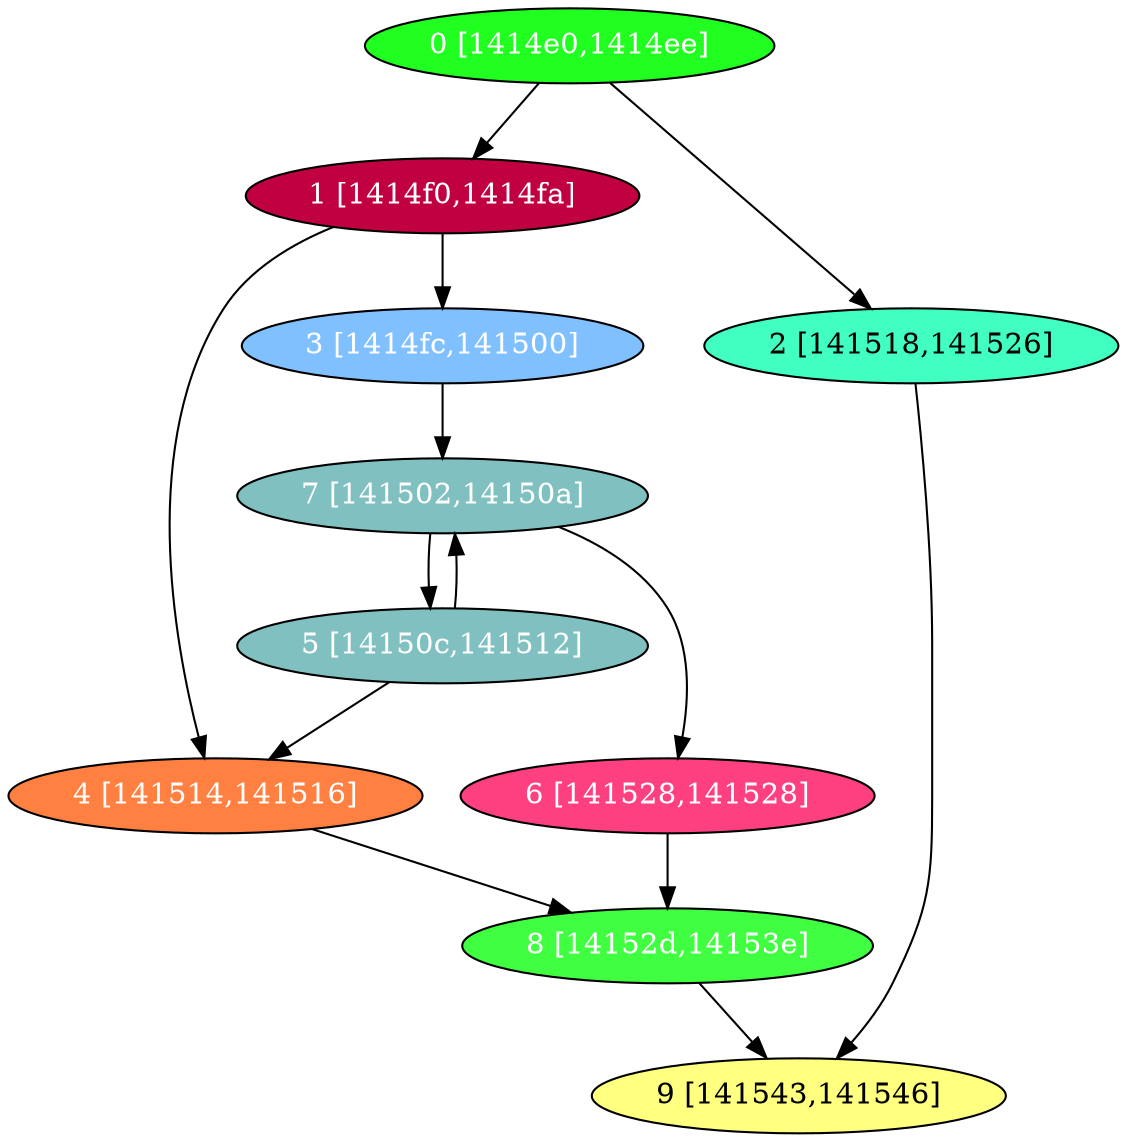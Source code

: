 diGraph libnss3{
	libnss3_0  [style=filled fillcolor="#20FF20" fontcolor="#ffffff" shape=oval label="0 [1414e0,1414ee]"]
	libnss3_1  [style=filled fillcolor="#C00040" fontcolor="#ffffff" shape=oval label="1 [1414f0,1414fa]"]
	libnss3_2  [style=filled fillcolor="#40FFC0" fontcolor="#000000" shape=oval label="2 [141518,141526]"]
	libnss3_3  [style=filled fillcolor="#80C0FF" fontcolor="#ffffff" shape=oval label="3 [1414fc,141500]"]
	libnss3_4  [style=filled fillcolor="#FF8040" fontcolor="#ffffff" shape=oval label="4 [141514,141516]"]
	libnss3_5  [style=filled fillcolor="#80C0C0" fontcolor="#ffffff" shape=oval label="5 [14150c,141512]"]
	libnss3_6  [style=filled fillcolor="#FF4080" fontcolor="#ffffff" shape=oval label="6 [141528,141528]"]
	libnss3_7  [style=filled fillcolor="#80C0C0" fontcolor="#ffffff" shape=oval label="7 [141502,14150a]"]
	libnss3_8  [style=filled fillcolor="#40FF40" fontcolor="#ffffff" shape=oval label="8 [14152d,14153e]"]
	libnss3_9  [style=filled fillcolor="#FFFF80" fontcolor="#000000" shape=oval label="9 [141543,141546]"]

	libnss3_0 -> libnss3_1
	libnss3_0 -> libnss3_2
	libnss3_1 -> libnss3_3
	libnss3_1 -> libnss3_4
	libnss3_2 -> libnss3_9
	libnss3_3 -> libnss3_7
	libnss3_4 -> libnss3_8
	libnss3_5 -> libnss3_4
	libnss3_5 -> libnss3_7
	libnss3_6 -> libnss3_8
	libnss3_7 -> libnss3_5
	libnss3_7 -> libnss3_6
	libnss3_8 -> libnss3_9
}